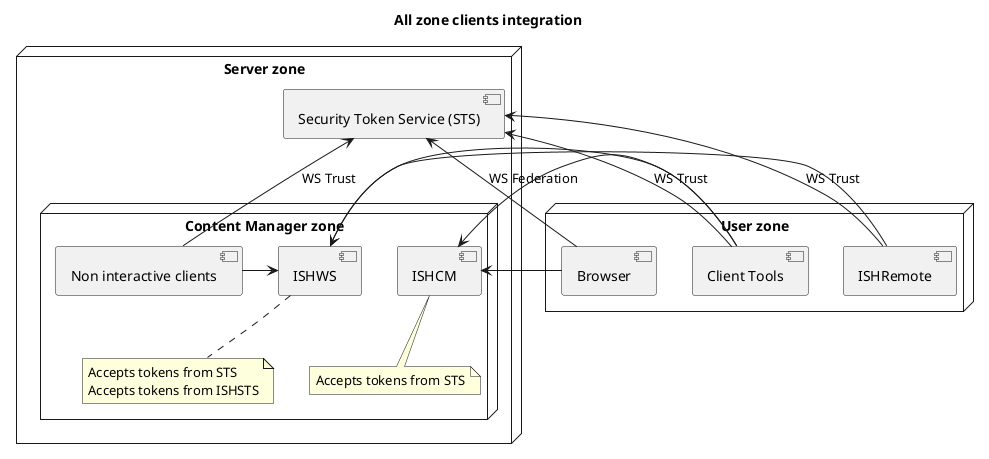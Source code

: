﻿@startuml

title All zone clients integration

node "User zone" {
    [Browser] as B
    [Client Tools] as CT  
    [ISHRemote] as ISHRemote  
} 


node "Server zone" {
    [Security Token Service (STS)] as STS

    node "Content Manager zone" {
        [ISHCM] as ISHCM
    note bottom of ISHCM 
        Accepts tokens from STS
    end note
        [ISHWS] as ISHWS  
    note bottom of ISHWS 
        Accepts tokens from STS
        Accepts tokens from ISHSTS
    end note
        [Non interactive clients] as NIClient
    } 
}

B-u->STS : WS Federation
CT-u->STS : WS Trust
ISHRemote-u->STS : WS Trust
B-r->ISHCM
CT-r->ISHCM
CT-r->ISHWS
ISHRemote-r->ISHWS
NIClient-u->STS : WS Trust
NIClient-r->ISHWS


@enduml


